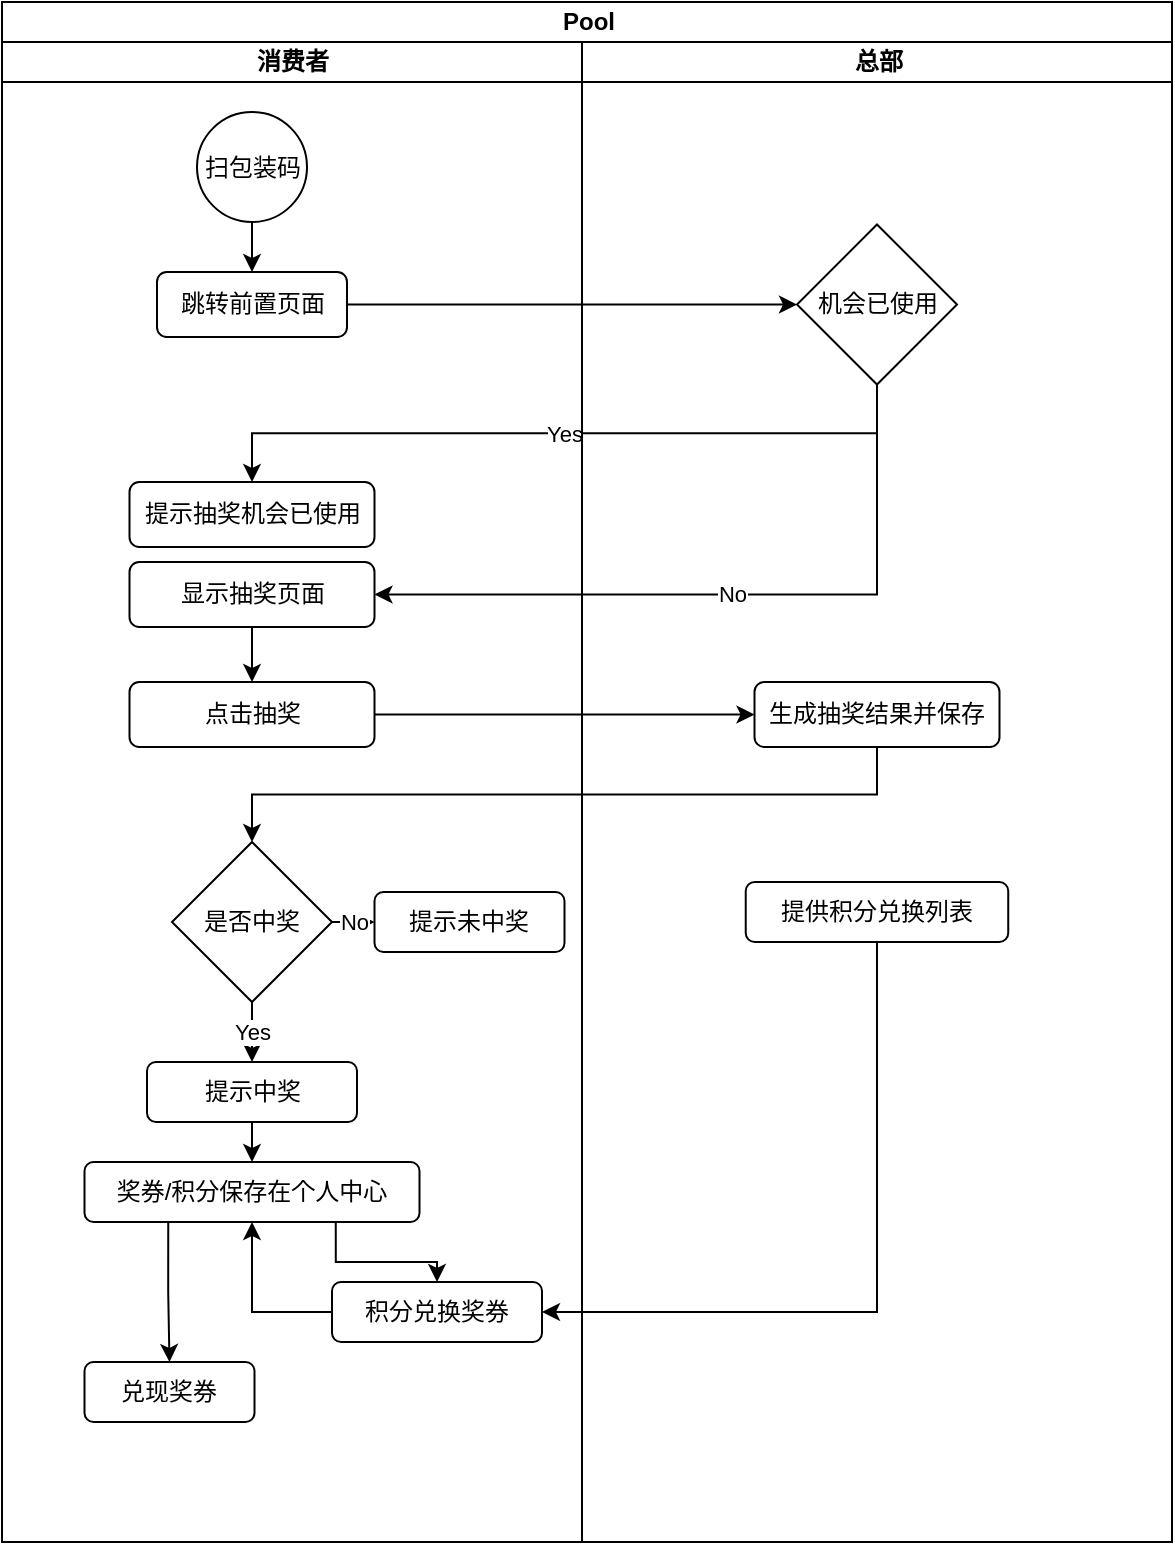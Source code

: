 <mxfile version="21.5.2" type="github">
  <diagram name="第 1 页" id="e67aBaspMvJPenoC3SRr">
    <mxGraphModel dx="1626" dy="1957" grid="1" gridSize="10" guides="1" tooltips="1" connect="1" arrows="1" fold="1" page="1" pageScale="1" pageWidth="827" pageHeight="1169" math="0" shadow="0">
      <root>
        <mxCell id="0" />
        <mxCell id="1" parent="0" />
        <mxCell id="l0dgICCSZxElvyNoV-md-4" value="Pool" style="swimlane;childLayout=stackLayout;resizeParent=1;resizeParentMax=0;startSize=20;html=1;" parent="1" vertex="1">
          <mxGeometry x="150" y="-20" width="585" height="770" as="geometry" />
        </mxCell>
        <mxCell id="FrXfuMu9UdKkRX7MwU3E-1" style="edgeStyle=orthogonalEdgeStyle;rounded=0;orthogonalLoop=1;jettySize=auto;html=1;exitX=1;exitY=0.5;exitDx=0;exitDy=0;entryX=0;entryY=0.5;entryDx=0;entryDy=0;" edge="1" parent="l0dgICCSZxElvyNoV-md-4" source="l0dgICCSZxElvyNoV-md-10" target="FrXfuMu9UdKkRX7MwU3E-5">
          <mxGeometry relative="1" as="geometry">
            <mxPoint x="313.75" y="151.25" as="targetPoint" />
          </mxGeometry>
        </mxCell>
        <mxCell id="FrXfuMu9UdKkRX7MwU3E-11" value="Yes" style="edgeStyle=orthogonalEdgeStyle;rounded=0;orthogonalLoop=1;jettySize=auto;html=1;exitX=0.5;exitY=1;exitDx=0;exitDy=0;entryX=0.5;entryY=0;entryDx=0;entryDy=0;" edge="1" parent="l0dgICCSZxElvyNoV-md-4" source="FrXfuMu9UdKkRX7MwU3E-5" target="FrXfuMu9UdKkRX7MwU3E-9">
          <mxGeometry relative="1" as="geometry" />
        </mxCell>
        <mxCell id="FrXfuMu9UdKkRX7MwU3E-14" value="No" style="edgeStyle=orthogonalEdgeStyle;rounded=0;orthogonalLoop=1;jettySize=auto;html=1;exitX=0.5;exitY=1;exitDx=0;exitDy=0;entryX=1;entryY=0.5;entryDx=0;entryDy=0;" edge="1" parent="l0dgICCSZxElvyNoV-md-4" source="FrXfuMu9UdKkRX7MwU3E-5" target="FrXfuMu9UdKkRX7MwU3E-12">
          <mxGeometry relative="1" as="geometry" />
        </mxCell>
        <mxCell id="FrXfuMu9UdKkRX7MwU3E-26" style="edgeStyle=orthogonalEdgeStyle;rounded=0;orthogonalLoop=1;jettySize=auto;html=1;exitX=1;exitY=0.5;exitDx=0;exitDy=0;entryX=0;entryY=0.5;entryDx=0;entryDy=0;" edge="1" parent="l0dgICCSZxElvyNoV-md-4" source="FrXfuMu9UdKkRX7MwU3E-21" target="FrXfuMu9UdKkRX7MwU3E-32">
          <mxGeometry relative="1" as="geometry">
            <mxPoint x="310" y="350" as="targetPoint" />
          </mxGeometry>
        </mxCell>
        <mxCell id="FrXfuMu9UdKkRX7MwU3E-31" style="edgeStyle=orthogonalEdgeStyle;rounded=0;orthogonalLoop=1;jettySize=auto;html=1;exitX=0.5;exitY=1;exitDx=0;exitDy=0;entryX=0.5;entryY=0;entryDx=0;entryDy=0;" edge="1" parent="l0dgICCSZxElvyNoV-md-4" source="FrXfuMu9UdKkRX7MwU3E-32" target="FrXfuMu9UdKkRX7MwU3E-33">
          <mxGeometry relative="1" as="geometry">
            <mxPoint x="375" y="396.25" as="sourcePoint" />
            <mxPoint x="125" y="440" as="targetPoint" />
          </mxGeometry>
        </mxCell>
        <mxCell id="l0dgICCSZxElvyNoV-md-5" value="消费者" style="swimlane;startSize=20;html=1;" parent="l0dgICCSZxElvyNoV-md-4" vertex="1">
          <mxGeometry y="20" width="290" height="750" as="geometry" />
        </mxCell>
        <mxCell id="l0dgICCSZxElvyNoV-md-11" value="" style="edgeStyle=orthogonalEdgeStyle;rounded=0;orthogonalLoop=1;jettySize=auto;html=1;" parent="l0dgICCSZxElvyNoV-md-5" source="l0dgICCSZxElvyNoV-md-9" target="l0dgICCSZxElvyNoV-md-10" edge="1">
          <mxGeometry relative="1" as="geometry" />
        </mxCell>
        <mxCell id="l0dgICCSZxElvyNoV-md-9" value="扫包装码" style="ellipse;whiteSpace=wrap;html=1;aspect=fixed;" parent="l0dgICCSZxElvyNoV-md-5" vertex="1">
          <mxGeometry x="97.5" y="35" width="55" height="55" as="geometry" />
        </mxCell>
        <mxCell id="l0dgICCSZxElvyNoV-md-10" value="跳转前置页面" style="rounded=1;whiteSpace=wrap;html=1;" parent="l0dgICCSZxElvyNoV-md-5" vertex="1">
          <mxGeometry x="77.5" y="115" width="95" height="32.5" as="geometry" />
        </mxCell>
        <mxCell id="FrXfuMu9UdKkRX7MwU3E-9" value="提示抽奖机会已使用" style="rounded=1;whiteSpace=wrap;html=1;" vertex="1" parent="l0dgICCSZxElvyNoV-md-5">
          <mxGeometry x="63.75" y="220" width="122.5" height="32.5" as="geometry" />
        </mxCell>
        <mxCell id="FrXfuMu9UdKkRX7MwU3E-25" style="edgeStyle=orthogonalEdgeStyle;rounded=0;orthogonalLoop=1;jettySize=auto;html=1;exitX=0.5;exitY=1;exitDx=0;exitDy=0;entryX=0.5;entryY=0;entryDx=0;entryDy=0;" edge="1" parent="l0dgICCSZxElvyNoV-md-5" source="FrXfuMu9UdKkRX7MwU3E-12" target="FrXfuMu9UdKkRX7MwU3E-21">
          <mxGeometry relative="1" as="geometry" />
        </mxCell>
        <mxCell id="FrXfuMu9UdKkRX7MwU3E-12" value="显示抽奖页面" style="rounded=1;whiteSpace=wrap;html=1;" vertex="1" parent="l0dgICCSZxElvyNoV-md-5">
          <mxGeometry x="63.75" y="260" width="122.5" height="32.5" as="geometry" />
        </mxCell>
        <mxCell id="FrXfuMu9UdKkRX7MwU3E-21" value="点击抽奖" style="rounded=1;whiteSpace=wrap;html=1;" vertex="1" parent="l0dgICCSZxElvyNoV-md-5">
          <mxGeometry x="63.75" y="320" width="122.5" height="32.5" as="geometry" />
        </mxCell>
        <mxCell id="FrXfuMu9UdKkRX7MwU3E-39" value="Yes" style="edgeStyle=orthogonalEdgeStyle;rounded=0;orthogonalLoop=1;jettySize=auto;html=1;" edge="1" parent="l0dgICCSZxElvyNoV-md-5" source="FrXfuMu9UdKkRX7MwU3E-33" target="FrXfuMu9UdKkRX7MwU3E-38">
          <mxGeometry relative="1" as="geometry" />
        </mxCell>
        <mxCell id="FrXfuMu9UdKkRX7MwU3E-33" value="是否中奖" style="rhombus;whiteSpace=wrap;html=1;" vertex="1" parent="l0dgICCSZxElvyNoV-md-5">
          <mxGeometry x="85" y="400" width="80" height="80" as="geometry" />
        </mxCell>
        <mxCell id="FrXfuMu9UdKkRX7MwU3E-36" value="提示未中奖" style="rounded=1;whiteSpace=wrap;html=1;" vertex="1" parent="l0dgICCSZxElvyNoV-md-5">
          <mxGeometry x="186.25" y="425" width="95" height="30" as="geometry" />
        </mxCell>
        <mxCell id="FrXfuMu9UdKkRX7MwU3E-37" value="No" style="edgeStyle=orthogonalEdgeStyle;rounded=0;orthogonalLoop=1;jettySize=auto;html=1;" edge="1" parent="l0dgICCSZxElvyNoV-md-5" source="FrXfuMu9UdKkRX7MwU3E-33" target="FrXfuMu9UdKkRX7MwU3E-36">
          <mxGeometry relative="1" as="geometry" />
        </mxCell>
        <mxCell id="FrXfuMu9UdKkRX7MwU3E-41" value="" style="edgeStyle=orthogonalEdgeStyle;rounded=0;orthogonalLoop=1;jettySize=auto;html=1;" edge="1" parent="l0dgICCSZxElvyNoV-md-5" source="FrXfuMu9UdKkRX7MwU3E-38" target="FrXfuMu9UdKkRX7MwU3E-40">
          <mxGeometry relative="1" as="geometry" />
        </mxCell>
        <mxCell id="FrXfuMu9UdKkRX7MwU3E-38" value="提示中奖" style="rounded=1;whiteSpace=wrap;html=1;" vertex="1" parent="l0dgICCSZxElvyNoV-md-5">
          <mxGeometry x="72.5" y="510" width="105" height="30" as="geometry" />
        </mxCell>
        <mxCell id="FrXfuMu9UdKkRX7MwU3E-49" style="edgeStyle=orthogonalEdgeStyle;rounded=0;orthogonalLoop=1;jettySize=auto;html=1;exitX=0.75;exitY=1;exitDx=0;exitDy=0;entryX=0.5;entryY=0;entryDx=0;entryDy=0;" edge="1" parent="l0dgICCSZxElvyNoV-md-5" source="FrXfuMu9UdKkRX7MwU3E-40" target="FrXfuMu9UdKkRX7MwU3E-48">
          <mxGeometry relative="1" as="geometry" />
        </mxCell>
        <mxCell id="FrXfuMu9UdKkRX7MwU3E-51" style="edgeStyle=orthogonalEdgeStyle;rounded=0;orthogonalLoop=1;jettySize=auto;html=1;exitX=0.25;exitY=1;exitDx=0;exitDy=0;entryX=0.5;entryY=0;entryDx=0;entryDy=0;" edge="1" parent="l0dgICCSZxElvyNoV-md-5" source="FrXfuMu9UdKkRX7MwU3E-40" target="FrXfuMu9UdKkRX7MwU3E-52">
          <mxGeometry relative="1" as="geometry">
            <mxPoint x="83" y="680" as="targetPoint" />
          </mxGeometry>
        </mxCell>
        <mxCell id="FrXfuMu9UdKkRX7MwU3E-40" value="奖券/积分保存在个人中心" style="rounded=1;whiteSpace=wrap;html=1;" vertex="1" parent="l0dgICCSZxElvyNoV-md-5">
          <mxGeometry x="41.25" y="560" width="167.5" height="30" as="geometry" />
        </mxCell>
        <mxCell id="FrXfuMu9UdKkRX7MwU3E-50" style="edgeStyle=orthogonalEdgeStyle;rounded=0;orthogonalLoop=1;jettySize=auto;html=1;exitX=0;exitY=0.5;exitDx=0;exitDy=0;entryX=0.5;entryY=1;entryDx=0;entryDy=0;" edge="1" parent="l0dgICCSZxElvyNoV-md-5" source="FrXfuMu9UdKkRX7MwU3E-48" target="FrXfuMu9UdKkRX7MwU3E-40">
          <mxGeometry relative="1" as="geometry" />
        </mxCell>
        <mxCell id="FrXfuMu9UdKkRX7MwU3E-48" value="积分兑换奖券" style="rounded=1;whiteSpace=wrap;html=1;" vertex="1" parent="l0dgICCSZxElvyNoV-md-5">
          <mxGeometry x="165" y="620" width="105" height="30" as="geometry" />
        </mxCell>
        <mxCell id="FrXfuMu9UdKkRX7MwU3E-52" value="兑现奖券" style="rounded=1;whiteSpace=wrap;html=1;" vertex="1" parent="l0dgICCSZxElvyNoV-md-5">
          <mxGeometry x="41.25" y="660" width="85" height="30" as="geometry" />
        </mxCell>
        <mxCell id="l0dgICCSZxElvyNoV-md-6" value="总部" style="swimlane;startSize=20;html=1;" parent="l0dgICCSZxElvyNoV-md-4" vertex="1">
          <mxGeometry x="290" y="20" width="295" height="750" as="geometry" />
        </mxCell>
        <mxCell id="FrXfuMu9UdKkRX7MwU3E-5" value="机会已使用" style="rhombus;whiteSpace=wrap;html=1;" vertex="1" parent="l0dgICCSZxElvyNoV-md-6">
          <mxGeometry x="107.5" y="91.25" width="80" height="80" as="geometry" />
        </mxCell>
        <mxCell id="FrXfuMu9UdKkRX7MwU3E-32" value="生成抽奖结果并保存" style="rounded=1;whiteSpace=wrap;html=1;" vertex="1" parent="l0dgICCSZxElvyNoV-md-6">
          <mxGeometry x="86.25" y="320" width="122.5" height="32.5" as="geometry" />
        </mxCell>
        <mxCell id="FrXfuMu9UdKkRX7MwU3E-42" value="提供积分兑换列表" style="rounded=1;whiteSpace=wrap;html=1;" vertex="1" parent="l0dgICCSZxElvyNoV-md-6">
          <mxGeometry x="81.87" y="420" width="131.25" height="30" as="geometry" />
        </mxCell>
        <mxCell id="FrXfuMu9UdKkRX7MwU3E-47" style="edgeStyle=orthogonalEdgeStyle;rounded=0;orthogonalLoop=1;jettySize=auto;html=1;exitX=0.5;exitY=1;exitDx=0;exitDy=0;entryX=1;entryY=0.5;entryDx=0;entryDy=0;" edge="1" parent="l0dgICCSZxElvyNoV-md-4" source="FrXfuMu9UdKkRX7MwU3E-42" target="FrXfuMu9UdKkRX7MwU3E-48">
          <mxGeometry relative="1" as="geometry">
            <mxPoint x="240" y="682" as="targetPoint" />
          </mxGeometry>
        </mxCell>
      </root>
    </mxGraphModel>
  </diagram>
</mxfile>
